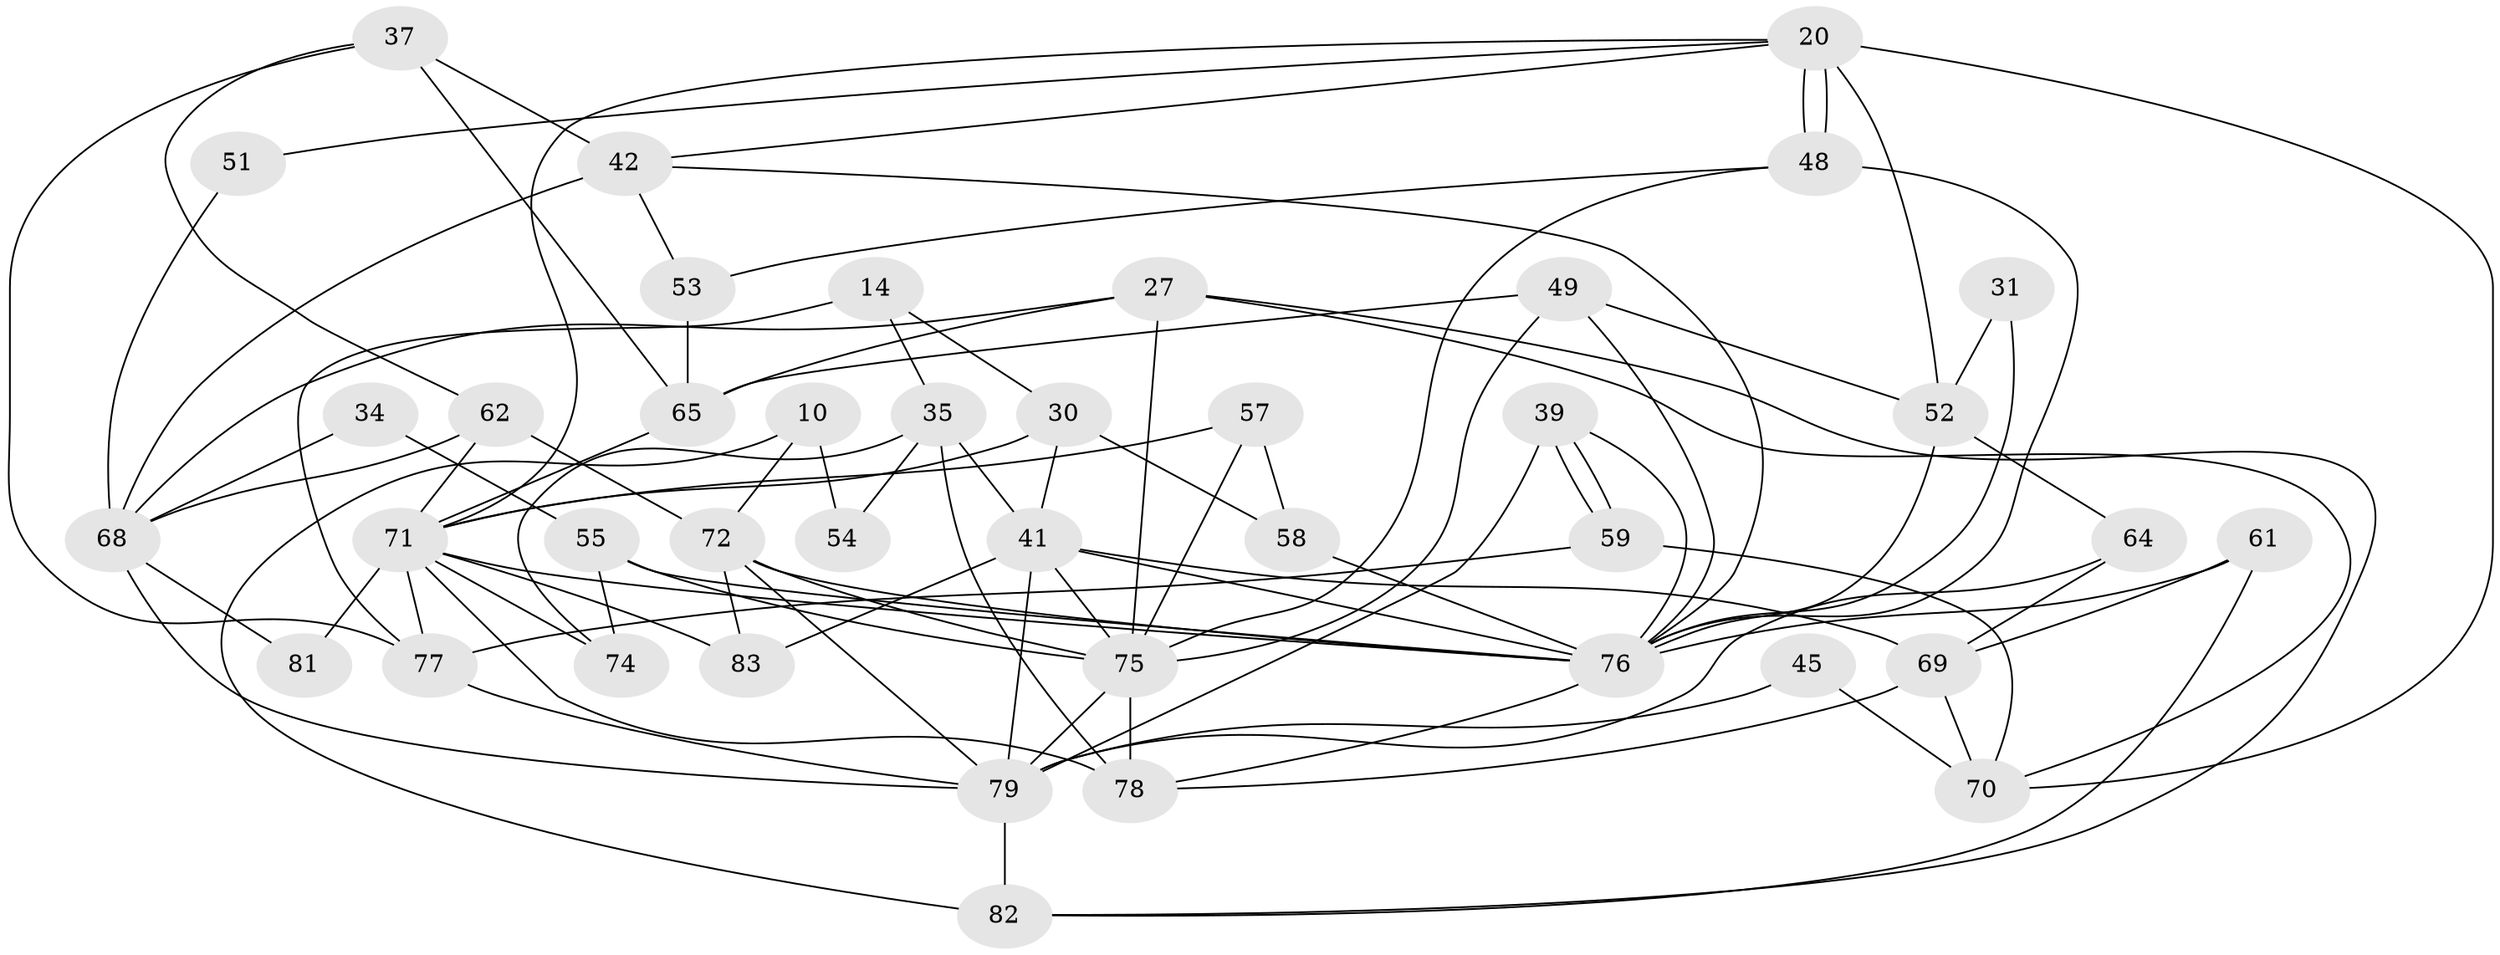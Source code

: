 // original degree distribution, {4: 0.3132530120481928, 3: 0.24096385542168675, 6: 0.08433734939759036, 2: 0.14457831325301204, 5: 0.1566265060240964, 7: 0.04819277108433735, 9: 0.012048192771084338}
// Generated by graph-tools (version 1.1) at 2025/51/03/09/25 04:51:29]
// undirected, 41 vertices, 95 edges
graph export_dot {
graph [start="1"]
  node [color=gray90,style=filled];
  10;
  14;
  20 [super="+13"];
  27 [super="+1"];
  30;
  31;
  34;
  35;
  37 [super="+7"];
  39;
  41 [super="+32"];
  42;
  45;
  48 [super="+26+28"];
  49;
  51;
  52 [super="+12"];
  53;
  54;
  55 [super="+44"];
  57;
  58 [super="+25"];
  59;
  61 [super="+2+47"];
  62;
  64 [super="+56"];
  65;
  68 [super="+15+66"];
  69;
  70 [super="+9"];
  71 [super="+16"];
  72 [super="+67+43"];
  74;
  75 [super="+40+46"];
  76 [super="+24+36+63"];
  77 [super="+4+29"];
  78 [super="+73+33"];
  79 [super="+3+50"];
  81;
  82 [super="+80"];
  83 [super="+60"];
  10 -- 72 [weight=2];
  10 -- 54;
  10 -- 82 [weight=2];
  14 -- 30;
  14 -- 77 [weight=2];
  14 -- 35;
  20 -- 48 [weight=2];
  20 -- 48;
  20 -- 51;
  20 -- 52 [weight=3];
  20 -- 70;
  20 -- 42;
  20 -- 71;
  27 -- 82;
  27 -- 70;
  27 -- 65;
  27 -- 68;
  27 -- 75;
  30 -- 58 [weight=2];
  30 -- 71;
  30 -- 41;
  31 -- 52 [weight=2];
  31 -- 76;
  34 -- 55;
  34 -- 68;
  35 -- 74;
  35 -- 54;
  35 -- 41;
  35 -- 78;
  37 -- 62;
  37 -- 65 [weight=2];
  37 -- 42;
  37 -- 77;
  39 -- 59;
  39 -- 59;
  39 -- 79;
  39 -- 76;
  41 -- 69 [weight=2];
  41 -- 83;
  41 -- 79;
  41 -- 75;
  41 -- 76 [weight=2];
  42 -- 53;
  42 -- 68 [weight=2];
  42 -- 76;
  45 -- 70;
  45 -- 79;
  48 -- 53;
  48 -- 76 [weight=3];
  48 -- 75;
  49 -- 65;
  49 -- 52;
  49 -- 75;
  49 -- 76;
  51 -- 68;
  52 -- 64;
  52 -- 76;
  53 -- 65;
  55 -- 74;
  55 -- 75;
  55 -- 76 [weight=3];
  57 -- 71;
  57 -- 75;
  57 -- 58;
  58 -- 76;
  59 -- 70;
  59 -- 77;
  61 -- 76 [weight=2];
  61 -- 82;
  61 -- 69;
  62 -- 72;
  62 -- 71;
  62 -- 68;
  64 -- 69;
  64 -- 79;
  65 -- 71;
  68 -- 81;
  68 -- 79 [weight=2];
  69 -- 70 [weight=2];
  69 -- 78;
  71 -- 76;
  71 -- 74;
  71 -- 81;
  71 -- 83 [weight=2];
  71 -- 77 [weight=2];
  71 -- 78 [weight=2];
  72 -- 83;
  72 -- 75;
  72 -- 79;
  72 -- 76 [weight=2];
  75 -- 78 [weight=3];
  75 -- 79 [weight=2];
  76 -- 78 [weight=2];
  77 -- 79;
  79 -- 82;
}
